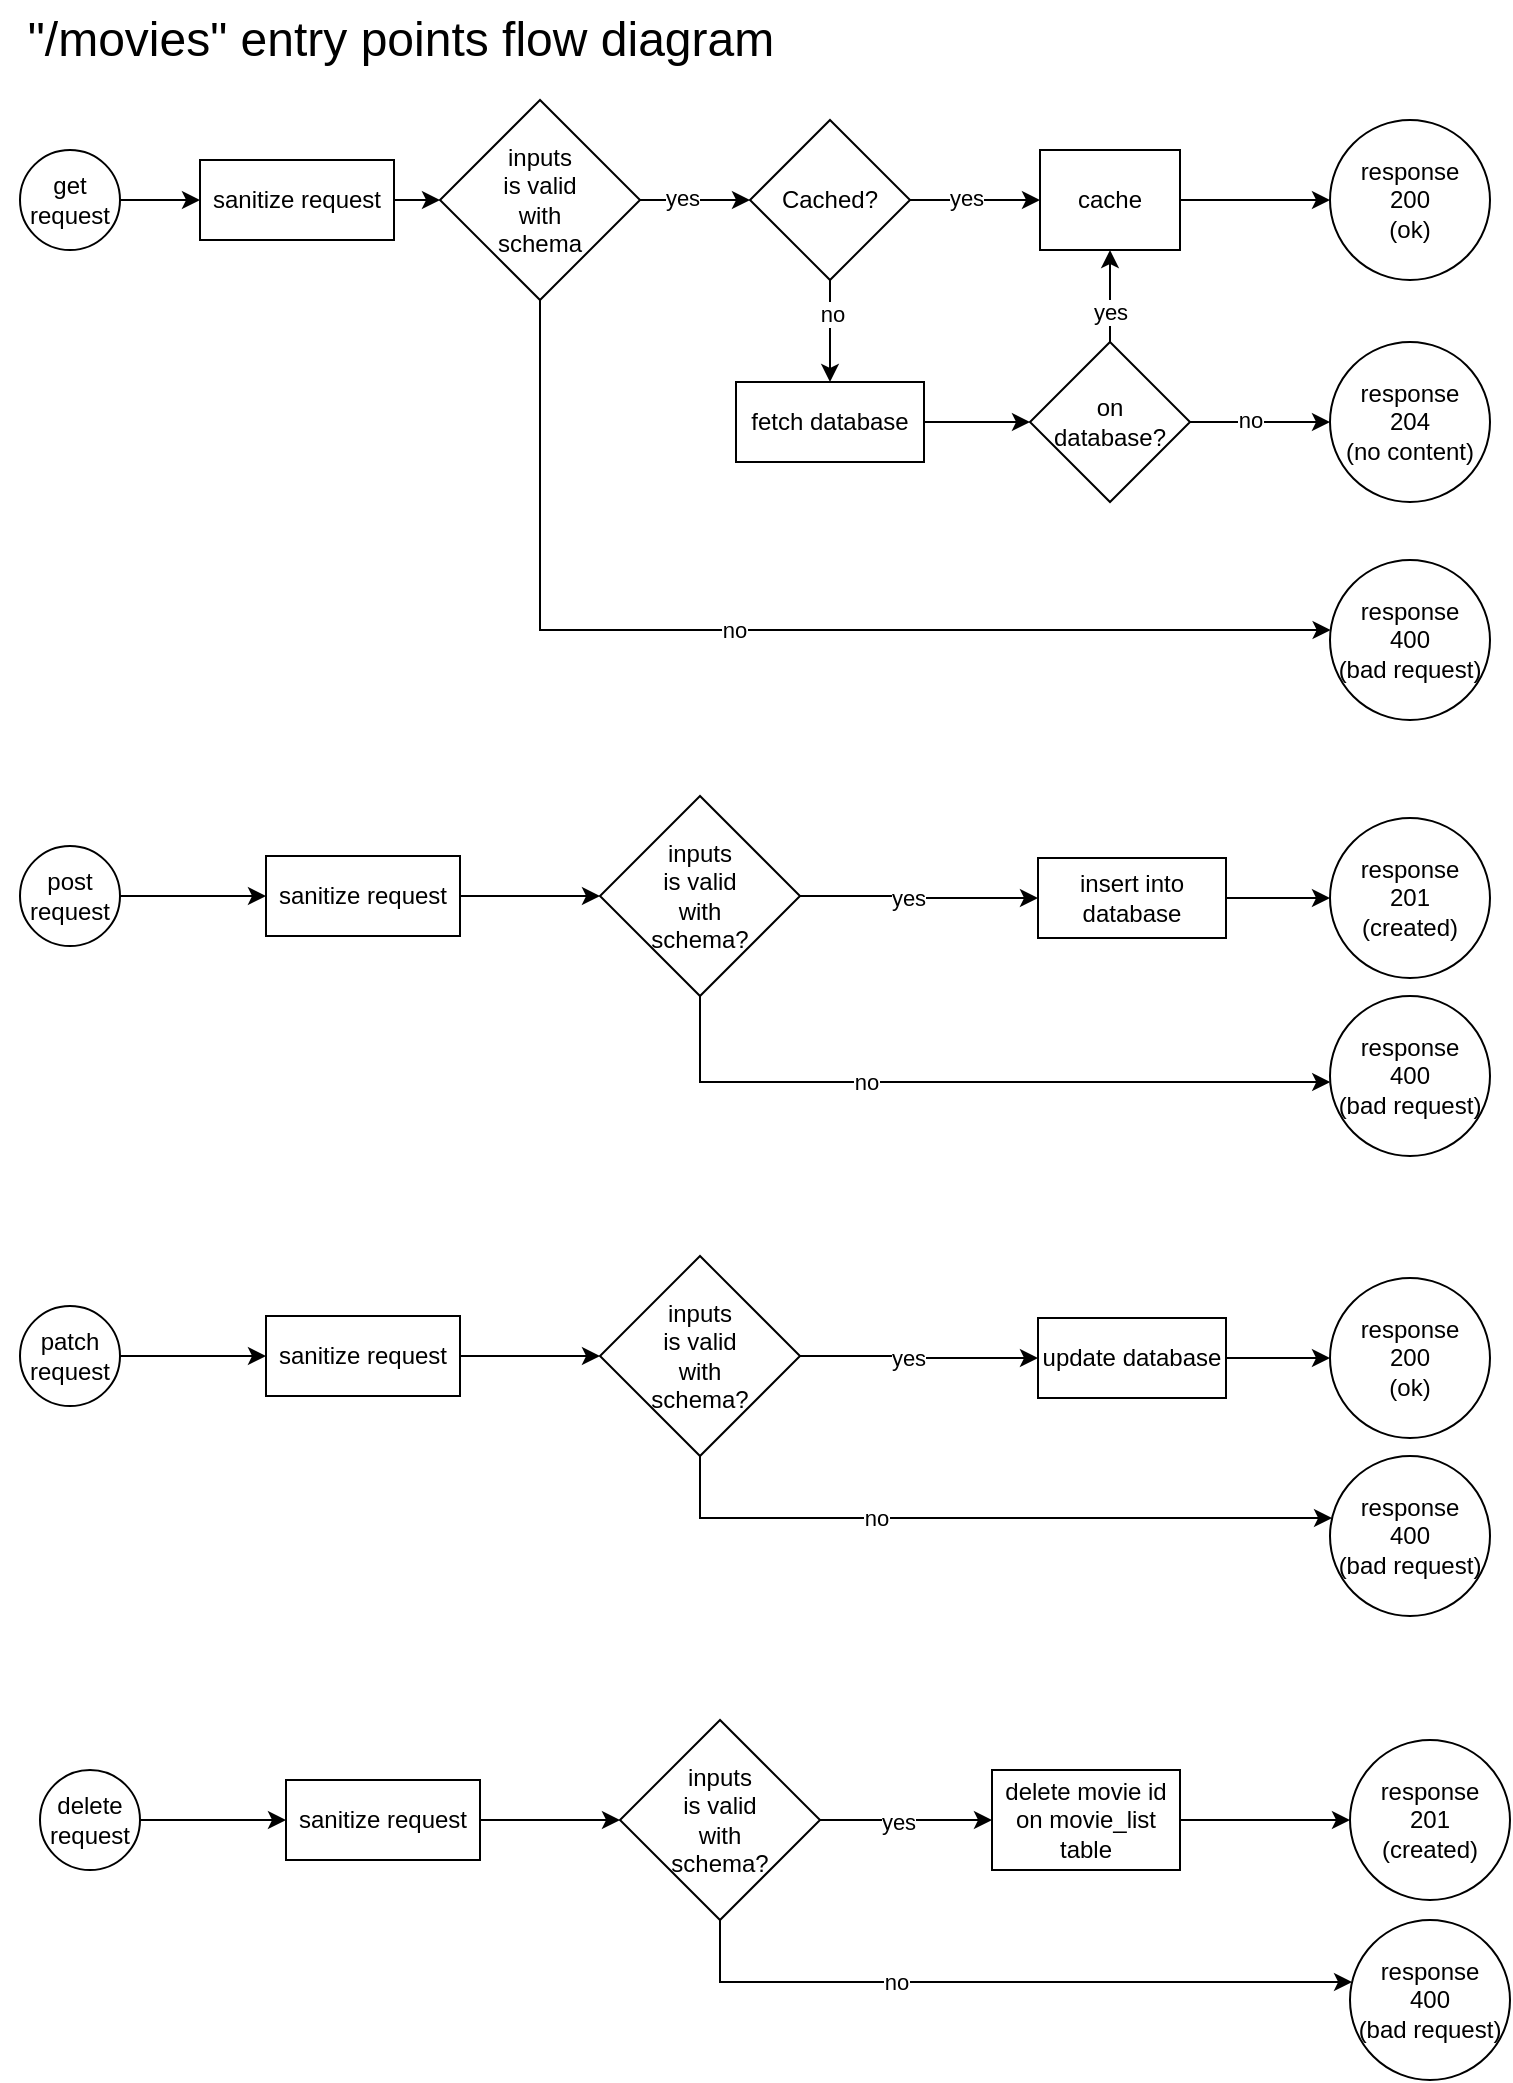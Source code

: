 <mxfile version="23.0.2" type="device">
  <diagram name="Page-1" id="TYRAuFTysEqbZ0BNZdqt">
    <mxGraphModel dx="1068" dy="843" grid="1" gridSize="10" guides="1" tooltips="1" connect="1" arrows="1" fold="1" page="1" pageScale="1" pageWidth="827" pageHeight="1169" math="0" shadow="0">
      <root>
        <mxCell id="0" />
        <mxCell id="1" parent="0" />
        <mxCell id="1XhiRQtglJ1ex-sSq87N-2" value="&lt;font style=&quot;font-size: 24px;&quot;&gt;&quot;/movies&quot; entry points flow diagram&lt;/font&gt;" style="text;html=1;align=center;verticalAlign=middle;resizable=0;points=[];autosize=1;strokeColor=none;fillColor=none;" vertex="1" parent="1">
          <mxGeometry x="10" y="20" width="400" height="40" as="geometry" />
        </mxCell>
        <mxCell id="1XhiRQtglJ1ex-sSq87N-93" value="" style="group" vertex="1" connectable="0" parent="1">
          <mxGeometry x="20" y="70" width="735" height="310" as="geometry" />
        </mxCell>
        <mxCell id="1XhiRQtglJ1ex-sSq87N-1" value="get&lt;br&gt;request" style="ellipse;whiteSpace=wrap;html=1;aspect=fixed;flipH=0;container=0;" vertex="1" parent="1XhiRQtglJ1ex-sSq87N-93">
          <mxGeometry y="25" width="50" height="50" as="geometry" />
        </mxCell>
        <mxCell id="1XhiRQtglJ1ex-sSq87N-3" value="Cached?" style="rhombus;whiteSpace=wrap;html=1;flipH=0;container=0;" vertex="1" parent="1XhiRQtglJ1ex-sSq87N-93">
          <mxGeometry x="365" y="10" width="80" height="80" as="geometry" />
        </mxCell>
        <mxCell id="1XhiRQtglJ1ex-sSq87N-5" value="cache" style="whiteSpace=wrap;html=1;flipH=0;container=0;" vertex="1" parent="1XhiRQtglJ1ex-sSq87N-93">
          <mxGeometry x="510" y="25" width="70" height="50" as="geometry" />
        </mxCell>
        <mxCell id="1XhiRQtglJ1ex-sSq87N-6" value="" style="edgeStyle=orthogonalEdgeStyle;rounded=0;orthogonalLoop=1;jettySize=auto;html=1;" edge="1" parent="1XhiRQtglJ1ex-sSq87N-93" source="1XhiRQtglJ1ex-sSq87N-3" target="1XhiRQtglJ1ex-sSq87N-5">
          <mxGeometry relative="1" as="geometry" />
        </mxCell>
        <mxCell id="1XhiRQtglJ1ex-sSq87N-97" value="yes" style="edgeLabel;html=1;align=center;verticalAlign=middle;resizable=0;points=[];" vertex="1" connectable="0" parent="1XhiRQtglJ1ex-sSq87N-6">
          <mxGeometry x="-0.141" y="1" relative="1" as="geometry">
            <mxPoint as="offset" />
          </mxGeometry>
        </mxCell>
        <mxCell id="1XhiRQtglJ1ex-sSq87N-11" value="response&lt;br&gt;200&lt;br&gt;(ok)" style="ellipse;whiteSpace=wrap;html=1;aspect=fixed;flipH=0;container=0;" vertex="1" parent="1XhiRQtglJ1ex-sSq87N-93">
          <mxGeometry x="655" y="10" width="80" height="80" as="geometry" />
        </mxCell>
        <mxCell id="1XhiRQtglJ1ex-sSq87N-13" style="edgeStyle=orthogonalEdgeStyle;rounded=0;orthogonalLoop=1;jettySize=auto;html=1;" edge="1" parent="1XhiRQtglJ1ex-sSq87N-93" source="1XhiRQtglJ1ex-sSq87N-5" target="1XhiRQtglJ1ex-sSq87N-11">
          <mxGeometry relative="1" as="geometry" />
        </mxCell>
        <mxCell id="1XhiRQtglJ1ex-sSq87N-14" value="fetch&amp;nbsp;database" style="whiteSpace=wrap;html=1;container=0;" vertex="1" parent="1XhiRQtglJ1ex-sSq87N-93">
          <mxGeometry x="358" y="141" width="94" height="40" as="geometry" />
        </mxCell>
        <mxCell id="1XhiRQtglJ1ex-sSq87N-15" value="" style="edgeStyle=orthogonalEdgeStyle;rounded=0;orthogonalLoop=1;jettySize=auto;html=1;" edge="1" parent="1XhiRQtglJ1ex-sSq87N-93" source="1XhiRQtglJ1ex-sSq87N-3" target="1XhiRQtglJ1ex-sSq87N-14">
          <mxGeometry relative="1" as="geometry" />
        </mxCell>
        <mxCell id="1XhiRQtglJ1ex-sSq87N-16" value="no" style="edgeLabel;html=1;align=center;verticalAlign=middle;resizable=0;points=[];container=0;" vertex="1" connectable="0" parent="1XhiRQtglJ1ex-sSq87N-15">
          <mxGeometry x="-0.324" y="1" relative="1" as="geometry">
            <mxPoint as="offset" />
          </mxGeometry>
        </mxCell>
        <mxCell id="1XhiRQtglJ1ex-sSq87N-37" value="" style="edgeStyle=orthogonalEdgeStyle;rounded=0;orthogonalLoop=1;jettySize=auto;html=1;" edge="1" parent="1XhiRQtglJ1ex-sSq87N-93" source="1XhiRQtglJ1ex-sSq87N-1" target="1XhiRQtglJ1ex-sSq87N-34">
          <mxGeometry relative="1" as="geometry">
            <mxPoint x="50" y="50" as="sourcePoint" />
            <mxPoint x="203" y="50" as="targetPoint" />
          </mxGeometry>
        </mxCell>
        <mxCell id="1XhiRQtglJ1ex-sSq87N-34" value="sanitize request" style="whiteSpace=wrap;html=1;flipH=0;container=0;" vertex="1" parent="1XhiRQtglJ1ex-sSq87N-93">
          <mxGeometry x="90" y="30" width="97" height="40" as="geometry" />
        </mxCell>
        <mxCell id="1XhiRQtglJ1ex-sSq87N-47" style="edgeStyle=orthogonalEdgeStyle;rounded=0;orthogonalLoop=1;jettySize=auto;html=1;" edge="1" parent="1XhiRQtglJ1ex-sSq87N-93" source="1XhiRQtglJ1ex-sSq87N-46" target="1XhiRQtglJ1ex-sSq87N-5">
          <mxGeometry relative="1" as="geometry" />
        </mxCell>
        <mxCell id="1XhiRQtglJ1ex-sSq87N-48" value="yes" style="edgeLabel;html=1;align=center;verticalAlign=middle;resizable=0;points=[];container=0;" vertex="1" connectable="0" parent="1XhiRQtglJ1ex-sSq87N-47">
          <mxGeometry x="-0.353" relative="1" as="geometry">
            <mxPoint as="offset" />
          </mxGeometry>
        </mxCell>
        <mxCell id="1XhiRQtglJ1ex-sSq87N-46" value="on&lt;br&gt;database?" style="rhombus;whiteSpace=wrap;html=1;flipH=0;container=0;" vertex="1" parent="1XhiRQtglJ1ex-sSq87N-93">
          <mxGeometry x="505" y="121" width="80" height="80" as="geometry" />
        </mxCell>
        <mxCell id="1XhiRQtglJ1ex-sSq87N-17" style="edgeStyle=orthogonalEdgeStyle;rounded=0;orthogonalLoop=1;jettySize=auto;html=1;" edge="1" parent="1XhiRQtglJ1ex-sSq87N-93" source="1XhiRQtglJ1ex-sSq87N-14" target="1XhiRQtglJ1ex-sSq87N-46">
          <mxGeometry relative="1" as="geometry">
            <mxPoint x="460" y="161" as="targetPoint" />
          </mxGeometry>
        </mxCell>
        <mxCell id="1XhiRQtglJ1ex-sSq87N-49" value="response&lt;br&gt;204&lt;br&gt;(no content)" style="ellipse;whiteSpace=wrap;html=1;aspect=fixed;flipH=0;container=0;" vertex="1" parent="1XhiRQtglJ1ex-sSq87N-93">
          <mxGeometry x="655" y="121" width="80" height="80" as="geometry" />
        </mxCell>
        <mxCell id="1XhiRQtglJ1ex-sSq87N-50" style="edgeStyle=orthogonalEdgeStyle;rounded=0;orthogonalLoop=1;jettySize=auto;html=1;" edge="1" parent="1XhiRQtglJ1ex-sSq87N-93" source="1XhiRQtglJ1ex-sSq87N-46" target="1XhiRQtglJ1ex-sSq87N-49">
          <mxGeometry relative="1" as="geometry" />
        </mxCell>
        <mxCell id="1XhiRQtglJ1ex-sSq87N-51" value="no" style="edgeLabel;html=1;align=center;verticalAlign=middle;resizable=0;points=[];container=0;" vertex="1" connectable="0" parent="1XhiRQtglJ1ex-sSq87N-50">
          <mxGeometry x="-0.137" y="1" relative="1" as="geometry">
            <mxPoint as="offset" />
          </mxGeometry>
        </mxCell>
        <mxCell id="1XhiRQtglJ1ex-sSq87N-58" value="" style="edgeStyle=orthogonalEdgeStyle;rounded=0;orthogonalLoop=1;jettySize=auto;html=1;" edge="1" parent="1XhiRQtglJ1ex-sSq87N-93" source="1XhiRQtglJ1ex-sSq87N-34" target="1XhiRQtglJ1ex-sSq87N-57">
          <mxGeometry relative="1" as="geometry">
            <mxPoint x="187" y="50" as="sourcePoint" />
            <mxPoint x="365" y="50" as="targetPoint" />
          </mxGeometry>
        </mxCell>
        <mxCell id="1XhiRQtglJ1ex-sSq87N-57" value="inputs&lt;br style=&quot;border-color: var(--border-color);&quot;&gt;is valid&lt;br&gt;with&lt;br&gt;schema" style="rhombus;whiteSpace=wrap;html=1;flipH=1;container=0;" vertex="1" parent="1XhiRQtglJ1ex-sSq87N-93">
          <mxGeometry x="210" width="100" height="100" as="geometry" />
        </mxCell>
        <mxCell id="1XhiRQtglJ1ex-sSq87N-4" style="edgeStyle=orthogonalEdgeStyle;rounded=0;orthogonalLoop=1;jettySize=auto;html=1;" edge="1" parent="1XhiRQtglJ1ex-sSq87N-93" source="1XhiRQtglJ1ex-sSq87N-57" target="1XhiRQtglJ1ex-sSq87N-3">
          <mxGeometry relative="1" as="geometry" />
        </mxCell>
        <mxCell id="1XhiRQtglJ1ex-sSq87N-60" value="yes" style="edgeLabel;html=1;align=center;verticalAlign=middle;resizable=0;points=[];container=0;" vertex="1" connectable="0" parent="1XhiRQtglJ1ex-sSq87N-4">
          <mxGeometry x="-0.236" y="1" relative="1" as="geometry">
            <mxPoint as="offset" />
          </mxGeometry>
        </mxCell>
        <mxCell id="1XhiRQtglJ1ex-sSq87N-61" value="response&lt;br&gt;400&lt;br&gt;(bad request)" style="ellipse;whiteSpace=wrap;html=1;aspect=fixed;flipH=0;container=0;" vertex="1" parent="1XhiRQtglJ1ex-sSq87N-93">
          <mxGeometry x="655" y="230" width="80" height="80" as="geometry" />
        </mxCell>
        <mxCell id="1XhiRQtglJ1ex-sSq87N-62" style="edgeStyle=orthogonalEdgeStyle;rounded=0;orthogonalLoop=1;jettySize=auto;html=1;exitX=0.5;exitY=1;exitDx=0;exitDy=0;" edge="1" parent="1XhiRQtglJ1ex-sSq87N-93" source="1XhiRQtglJ1ex-sSq87N-57" target="1XhiRQtglJ1ex-sSq87N-61">
          <mxGeometry relative="1" as="geometry">
            <Array as="points">
              <mxPoint x="260" y="265" />
            </Array>
          </mxGeometry>
        </mxCell>
        <mxCell id="1XhiRQtglJ1ex-sSq87N-63" value="no" style="edgeLabel;html=1;align=center;verticalAlign=middle;resizable=0;points=[];container=0;" vertex="1" connectable="0" parent="1XhiRQtglJ1ex-sSq87N-62">
          <mxGeometry x="-0.067" y="-3" relative="1" as="geometry">
            <mxPoint y="-3" as="offset" />
          </mxGeometry>
        </mxCell>
        <mxCell id="1XhiRQtglJ1ex-sSq87N-94" value="" style="group" vertex="1" connectable="0" parent="1">
          <mxGeometry x="20" y="418" width="735" height="180" as="geometry" />
        </mxCell>
        <mxCell id="1XhiRQtglJ1ex-sSq87N-19" value="post&lt;br&gt;request" style="ellipse;whiteSpace=wrap;html=1;aspect=fixed;flipH=1;" vertex="1" parent="1XhiRQtglJ1ex-sSq87N-94">
          <mxGeometry y="25" width="50" height="50" as="geometry" />
        </mxCell>
        <mxCell id="1XhiRQtglJ1ex-sSq87N-27" value="response&lt;br&gt;201&lt;br&gt;(created)" style="ellipse;whiteSpace=wrap;html=1;aspect=fixed;flipH=1;" vertex="1" parent="1XhiRQtglJ1ex-sSq87N-94">
          <mxGeometry x="655" y="11" width="80" height="80" as="geometry" />
        </mxCell>
        <mxCell id="1XhiRQtglJ1ex-sSq87N-54" style="edgeStyle=orthogonalEdgeStyle;rounded=0;orthogonalLoop=1;jettySize=auto;html=1;" edge="1" parent="1XhiRQtglJ1ex-sSq87N-94" source="1XhiRQtglJ1ex-sSq87N-29" target="1XhiRQtglJ1ex-sSq87N-27">
          <mxGeometry relative="1" as="geometry" />
        </mxCell>
        <mxCell id="1XhiRQtglJ1ex-sSq87N-29" value="insert into database" style="whiteSpace=wrap;html=1;flipH=1;" vertex="1" parent="1XhiRQtglJ1ex-sSq87N-94">
          <mxGeometry x="509" y="31" width="94" height="40" as="geometry" />
        </mxCell>
        <mxCell id="1XhiRQtglJ1ex-sSq87N-41" style="edgeStyle=orthogonalEdgeStyle;rounded=0;orthogonalLoop=1;jettySize=auto;html=1;" edge="1" parent="1XhiRQtglJ1ex-sSq87N-94" source="1XhiRQtglJ1ex-sSq87N-42" target="1XhiRQtglJ1ex-sSq87N-29">
          <mxGeometry relative="1" as="geometry" />
        </mxCell>
        <mxCell id="1XhiRQtglJ1ex-sSq87N-44" value="yes" style="edgeLabel;html=1;align=center;verticalAlign=middle;resizable=0;points=[];" vertex="1" connectable="0" parent="1XhiRQtglJ1ex-sSq87N-41">
          <mxGeometry x="-0.106" y="-1" relative="1" as="geometry">
            <mxPoint as="offset" />
          </mxGeometry>
        </mxCell>
        <mxCell id="1XhiRQtglJ1ex-sSq87N-31" value="sanitize request" style="whiteSpace=wrap;html=1;flipH=1;" vertex="1" parent="1XhiRQtglJ1ex-sSq87N-94">
          <mxGeometry x="123" y="30" width="97" height="40" as="geometry" />
        </mxCell>
        <mxCell id="1XhiRQtglJ1ex-sSq87N-32" value="" style="edgeStyle=orthogonalEdgeStyle;rounded=0;orthogonalLoop=1;jettySize=auto;html=1;" edge="1" parent="1XhiRQtglJ1ex-sSq87N-94" source="1XhiRQtglJ1ex-sSq87N-19" target="1XhiRQtglJ1ex-sSq87N-31">
          <mxGeometry relative="1" as="geometry" />
        </mxCell>
        <mxCell id="1XhiRQtglJ1ex-sSq87N-43" value="" style="edgeStyle=orthogonalEdgeStyle;rounded=0;orthogonalLoop=1;jettySize=auto;html=1;" edge="1" parent="1XhiRQtglJ1ex-sSq87N-94" source="1XhiRQtglJ1ex-sSq87N-31" target="1XhiRQtglJ1ex-sSq87N-42">
          <mxGeometry relative="1" as="geometry">
            <mxPoint x="300" y="51" as="sourcePoint" />
            <mxPoint x="457" y="51" as="targetPoint" />
          </mxGeometry>
        </mxCell>
        <mxCell id="1XhiRQtglJ1ex-sSq87N-42" value="inputs&lt;br style=&quot;border-color: var(--border-color);&quot;&gt;is valid&lt;br&gt;with&lt;br&gt;schema?" style="rhombus;whiteSpace=wrap;html=1;flipH=1;" vertex="1" parent="1XhiRQtglJ1ex-sSq87N-94">
          <mxGeometry x="290" width="100" height="100" as="geometry" />
        </mxCell>
        <mxCell id="1XhiRQtglJ1ex-sSq87N-45" value="response&lt;br&gt;400&lt;br&gt;(bad request)" style="ellipse;whiteSpace=wrap;html=1;aspect=fixed;" vertex="1" parent="1XhiRQtglJ1ex-sSq87N-94">
          <mxGeometry x="655" y="100" width="80" height="80" as="geometry" />
        </mxCell>
        <mxCell id="1XhiRQtglJ1ex-sSq87N-55" style="edgeStyle=orthogonalEdgeStyle;rounded=0;orthogonalLoop=1;jettySize=auto;html=1;exitX=0.5;exitY=1;exitDx=0;exitDy=0;" edge="1" parent="1XhiRQtglJ1ex-sSq87N-94" source="1XhiRQtglJ1ex-sSq87N-42" target="1XhiRQtglJ1ex-sSq87N-45">
          <mxGeometry relative="1" as="geometry">
            <Array as="points">
              <mxPoint x="340" y="143" />
            </Array>
          </mxGeometry>
        </mxCell>
        <mxCell id="1XhiRQtglJ1ex-sSq87N-56" value="no" style="edgeLabel;html=1;align=center;verticalAlign=middle;resizable=0;points=[];" vertex="1" connectable="0" parent="1XhiRQtglJ1ex-sSq87N-55">
          <mxGeometry x="0.252" y="-3" relative="1" as="geometry">
            <mxPoint x="-98" y="-3" as="offset" />
          </mxGeometry>
        </mxCell>
        <mxCell id="1XhiRQtglJ1ex-sSq87N-95" value="" style="group" vertex="1" connectable="0" parent="1">
          <mxGeometry x="20" y="648" width="735" height="180" as="geometry" />
        </mxCell>
        <mxCell id="1XhiRQtglJ1ex-sSq87N-38" value="patch&lt;br&gt;request" style="ellipse;whiteSpace=wrap;html=1;aspect=fixed;" vertex="1" parent="1XhiRQtglJ1ex-sSq87N-95">
          <mxGeometry y="25" width="50" height="50" as="geometry" />
        </mxCell>
        <mxCell id="1XhiRQtglJ1ex-sSq87N-64" value="response&lt;br&gt;200&lt;br&gt;(ok)" style="ellipse;whiteSpace=wrap;html=1;aspect=fixed;flipH=1;" vertex="1" parent="1XhiRQtglJ1ex-sSq87N-95">
          <mxGeometry x="655" y="11" width="80" height="80" as="geometry" />
        </mxCell>
        <mxCell id="1XhiRQtglJ1ex-sSq87N-65" style="edgeStyle=orthogonalEdgeStyle;rounded=0;orthogonalLoop=1;jettySize=auto;html=1;" edge="1" source="1XhiRQtglJ1ex-sSq87N-66" target="1XhiRQtglJ1ex-sSq87N-64" parent="1XhiRQtglJ1ex-sSq87N-95">
          <mxGeometry relative="1" as="geometry" />
        </mxCell>
        <mxCell id="1XhiRQtglJ1ex-sSq87N-66" value="update database" style="whiteSpace=wrap;html=1;flipH=1;" vertex="1" parent="1XhiRQtglJ1ex-sSq87N-95">
          <mxGeometry x="509" y="31" width="94" height="40" as="geometry" />
        </mxCell>
        <mxCell id="1XhiRQtglJ1ex-sSq87N-67" style="edgeStyle=orthogonalEdgeStyle;rounded=0;orthogonalLoop=1;jettySize=auto;html=1;" edge="1" source="1XhiRQtglJ1ex-sSq87N-73" target="1XhiRQtglJ1ex-sSq87N-66" parent="1XhiRQtglJ1ex-sSq87N-95">
          <mxGeometry relative="1" as="geometry" />
        </mxCell>
        <mxCell id="1XhiRQtglJ1ex-sSq87N-68" value="yes" style="edgeLabel;html=1;align=center;verticalAlign=middle;resizable=0;points=[];" vertex="1" connectable="0" parent="1XhiRQtglJ1ex-sSq87N-67">
          <mxGeometry x="-0.106" y="-1" relative="1" as="geometry">
            <mxPoint as="offset" />
          </mxGeometry>
        </mxCell>
        <mxCell id="1XhiRQtglJ1ex-sSq87N-69" value="sanitize request" style="whiteSpace=wrap;html=1;flipH=1;" vertex="1" parent="1XhiRQtglJ1ex-sSq87N-95">
          <mxGeometry x="123" y="30" width="97" height="40" as="geometry" />
        </mxCell>
        <mxCell id="1XhiRQtglJ1ex-sSq87N-75" style="edgeStyle=orthogonalEdgeStyle;rounded=0;orthogonalLoop=1;jettySize=auto;html=1;" edge="1" parent="1XhiRQtglJ1ex-sSq87N-95" source="1XhiRQtglJ1ex-sSq87N-38" target="1XhiRQtglJ1ex-sSq87N-69">
          <mxGeometry relative="1" as="geometry" />
        </mxCell>
        <mxCell id="1XhiRQtglJ1ex-sSq87N-70" value="" style="edgeStyle=orthogonalEdgeStyle;rounded=0;orthogonalLoop=1;jettySize=auto;html=1;" edge="1" source="1XhiRQtglJ1ex-sSq87N-69" target="1XhiRQtglJ1ex-sSq87N-73" parent="1XhiRQtglJ1ex-sSq87N-95">
          <mxGeometry relative="1" as="geometry">
            <mxPoint x="300" y="51" as="sourcePoint" />
            <mxPoint x="457" y="51" as="targetPoint" />
          </mxGeometry>
        </mxCell>
        <mxCell id="1XhiRQtglJ1ex-sSq87N-73" value="inputs&lt;br style=&quot;border-color: var(--border-color);&quot;&gt;is valid&lt;br&gt;with&lt;br&gt;schema?" style="rhombus;whiteSpace=wrap;html=1;flipH=1;" vertex="1" parent="1XhiRQtglJ1ex-sSq87N-95">
          <mxGeometry x="290" width="100" height="100" as="geometry" />
        </mxCell>
        <mxCell id="1XhiRQtglJ1ex-sSq87N-74" value="response&lt;br&gt;400&lt;br&gt;(bad request)" style="ellipse;whiteSpace=wrap;html=1;aspect=fixed;" vertex="1" parent="1XhiRQtglJ1ex-sSq87N-95">
          <mxGeometry x="655" y="100" width="80" height="80" as="geometry" />
        </mxCell>
        <mxCell id="1XhiRQtglJ1ex-sSq87N-71" style="edgeStyle=orthogonalEdgeStyle;rounded=0;orthogonalLoop=1;jettySize=auto;html=1;exitX=0.5;exitY=1;exitDx=0;exitDy=0;" edge="1" source="1XhiRQtglJ1ex-sSq87N-73" target="1XhiRQtglJ1ex-sSq87N-74" parent="1XhiRQtglJ1ex-sSq87N-95">
          <mxGeometry relative="1" as="geometry">
            <Array as="points">
              <mxPoint x="340" y="131" />
            </Array>
          </mxGeometry>
        </mxCell>
        <mxCell id="1XhiRQtglJ1ex-sSq87N-72" value="no" style="edgeLabel;html=1;align=center;verticalAlign=middle;resizable=0;points=[];" vertex="1" connectable="0" parent="1XhiRQtglJ1ex-sSq87N-71">
          <mxGeometry x="0.252" y="-3" relative="1" as="geometry">
            <mxPoint x="-98" y="-3" as="offset" />
          </mxGeometry>
        </mxCell>
        <mxCell id="1XhiRQtglJ1ex-sSq87N-96" value="" style="group" vertex="1" connectable="0" parent="1">
          <mxGeometry x="30" y="880" width="735" height="180" as="geometry" />
        </mxCell>
        <mxCell id="1XhiRQtglJ1ex-sSq87N-77" value="delete&lt;br&gt;request" style="ellipse;whiteSpace=wrap;html=1;aspect=fixed;container=0;" vertex="1" parent="1XhiRQtglJ1ex-sSq87N-96">
          <mxGeometry y="25" width="50" height="50" as="geometry" />
        </mxCell>
        <mxCell id="1XhiRQtglJ1ex-sSq87N-78" value="response&lt;br&gt;201&lt;br&gt;(created)" style="ellipse;whiteSpace=wrap;html=1;aspect=fixed;flipH=1;container=0;" vertex="1" parent="1XhiRQtglJ1ex-sSq87N-96">
          <mxGeometry x="655" y="10" width="80" height="80" as="geometry" />
        </mxCell>
        <mxCell id="1XhiRQtglJ1ex-sSq87N-79" style="edgeStyle=orthogonalEdgeStyle;rounded=0;orthogonalLoop=1;jettySize=auto;html=1;" edge="1" source="1XhiRQtglJ1ex-sSq87N-80" target="1XhiRQtglJ1ex-sSq87N-78" parent="1XhiRQtglJ1ex-sSq87N-96">
          <mxGeometry relative="1" as="geometry" />
        </mxCell>
        <mxCell id="1XhiRQtglJ1ex-sSq87N-80" value="delete movie id on movie_list table" style="whiteSpace=wrap;html=1;flipH=1;container=0;" vertex="1" parent="1XhiRQtglJ1ex-sSq87N-96">
          <mxGeometry x="476" y="25" width="94" height="50" as="geometry" />
        </mxCell>
        <mxCell id="1XhiRQtglJ1ex-sSq87N-81" style="edgeStyle=orthogonalEdgeStyle;rounded=0;orthogonalLoop=1;jettySize=auto;html=1;" edge="1" source="1XhiRQtglJ1ex-sSq87N-87" target="1XhiRQtglJ1ex-sSq87N-80" parent="1XhiRQtglJ1ex-sSq87N-96">
          <mxGeometry relative="1" as="geometry" />
        </mxCell>
        <mxCell id="1XhiRQtglJ1ex-sSq87N-82" value="yes" style="edgeLabel;html=1;align=center;verticalAlign=middle;resizable=0;points=[];container=0;" vertex="1" connectable="0" parent="1XhiRQtglJ1ex-sSq87N-81">
          <mxGeometry x="-0.106" y="-1" relative="1" as="geometry">
            <mxPoint as="offset" />
          </mxGeometry>
        </mxCell>
        <mxCell id="1XhiRQtglJ1ex-sSq87N-83" value="sanitize request" style="whiteSpace=wrap;html=1;flipH=1;container=0;" vertex="1" parent="1XhiRQtglJ1ex-sSq87N-96">
          <mxGeometry x="123" y="30" width="97" height="40" as="geometry" />
        </mxCell>
        <mxCell id="1XhiRQtglJ1ex-sSq87N-76" style="edgeStyle=orthogonalEdgeStyle;rounded=0;orthogonalLoop=1;jettySize=auto;html=1;" edge="1" source="1XhiRQtglJ1ex-sSq87N-77" target="1XhiRQtglJ1ex-sSq87N-83" parent="1XhiRQtglJ1ex-sSq87N-96">
          <mxGeometry relative="1" as="geometry" />
        </mxCell>
        <mxCell id="1XhiRQtglJ1ex-sSq87N-84" value="" style="edgeStyle=orthogonalEdgeStyle;rounded=0;orthogonalLoop=1;jettySize=auto;html=1;" edge="1" source="1XhiRQtglJ1ex-sSq87N-83" target="1XhiRQtglJ1ex-sSq87N-87" parent="1XhiRQtglJ1ex-sSq87N-96">
          <mxGeometry relative="1" as="geometry">
            <mxPoint x="300" y="51" as="sourcePoint" />
            <mxPoint x="457" y="51" as="targetPoint" />
          </mxGeometry>
        </mxCell>
        <mxCell id="1XhiRQtglJ1ex-sSq87N-87" value="inputs&lt;br style=&quot;border-color: var(--border-color);&quot;&gt;is valid&lt;br&gt;with&lt;br&gt;schema?" style="rhombus;whiteSpace=wrap;html=1;flipH=1;container=0;" vertex="1" parent="1XhiRQtglJ1ex-sSq87N-96">
          <mxGeometry x="290" width="100" height="100" as="geometry" />
        </mxCell>
        <mxCell id="1XhiRQtglJ1ex-sSq87N-88" value="response&lt;br&gt;400&lt;br&gt;(bad request)" style="ellipse;whiteSpace=wrap;html=1;aspect=fixed;container=0;" vertex="1" parent="1XhiRQtglJ1ex-sSq87N-96">
          <mxGeometry x="655" y="100" width="80" height="80" as="geometry" />
        </mxCell>
        <mxCell id="1XhiRQtglJ1ex-sSq87N-85" style="edgeStyle=orthogonalEdgeStyle;rounded=0;orthogonalLoop=1;jettySize=auto;html=1;exitX=0.5;exitY=1;exitDx=0;exitDy=0;" edge="1" source="1XhiRQtglJ1ex-sSq87N-87" target="1XhiRQtglJ1ex-sSq87N-88" parent="1XhiRQtglJ1ex-sSq87N-96">
          <mxGeometry relative="1" as="geometry">
            <Array as="points">
              <mxPoint x="340" y="131" />
            </Array>
          </mxGeometry>
        </mxCell>
        <mxCell id="1XhiRQtglJ1ex-sSq87N-86" value="no" style="edgeLabel;html=1;align=center;verticalAlign=middle;resizable=0;points=[];container=0;" vertex="1" connectable="0" parent="1XhiRQtglJ1ex-sSq87N-85">
          <mxGeometry x="0.252" y="-3" relative="1" as="geometry">
            <mxPoint x="-98" y="-3" as="offset" />
          </mxGeometry>
        </mxCell>
      </root>
    </mxGraphModel>
  </diagram>
</mxfile>

